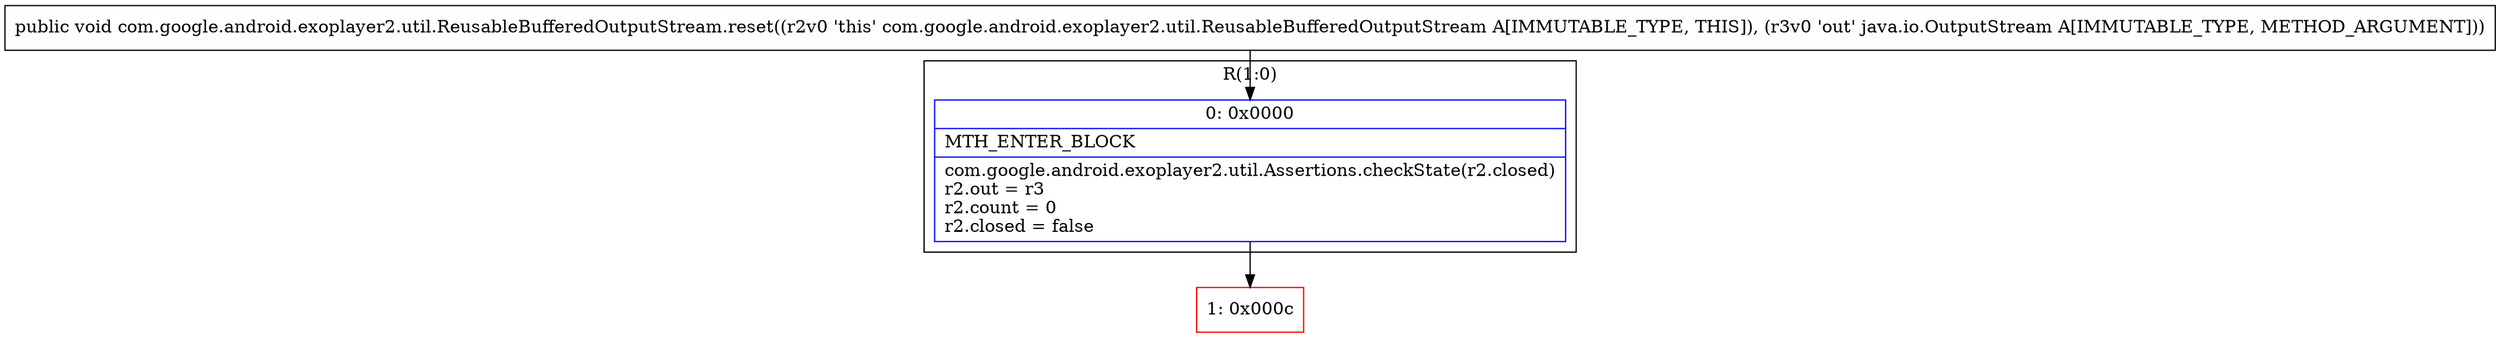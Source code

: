 digraph "CFG forcom.google.android.exoplayer2.util.ReusableBufferedOutputStream.reset(Ljava\/io\/OutputStream;)V" {
subgraph cluster_Region_1967446907 {
label = "R(1:0)";
node [shape=record,color=blue];
Node_0 [shape=record,label="{0\:\ 0x0000|MTH_ENTER_BLOCK\l|com.google.android.exoplayer2.util.Assertions.checkState(r2.closed)\lr2.out = r3\lr2.count = 0\lr2.closed = false\l}"];
}
Node_1 [shape=record,color=red,label="{1\:\ 0x000c}"];
MethodNode[shape=record,label="{public void com.google.android.exoplayer2.util.ReusableBufferedOutputStream.reset((r2v0 'this' com.google.android.exoplayer2.util.ReusableBufferedOutputStream A[IMMUTABLE_TYPE, THIS]), (r3v0 'out' java.io.OutputStream A[IMMUTABLE_TYPE, METHOD_ARGUMENT])) }"];
MethodNode -> Node_0;
Node_0 -> Node_1;
}

